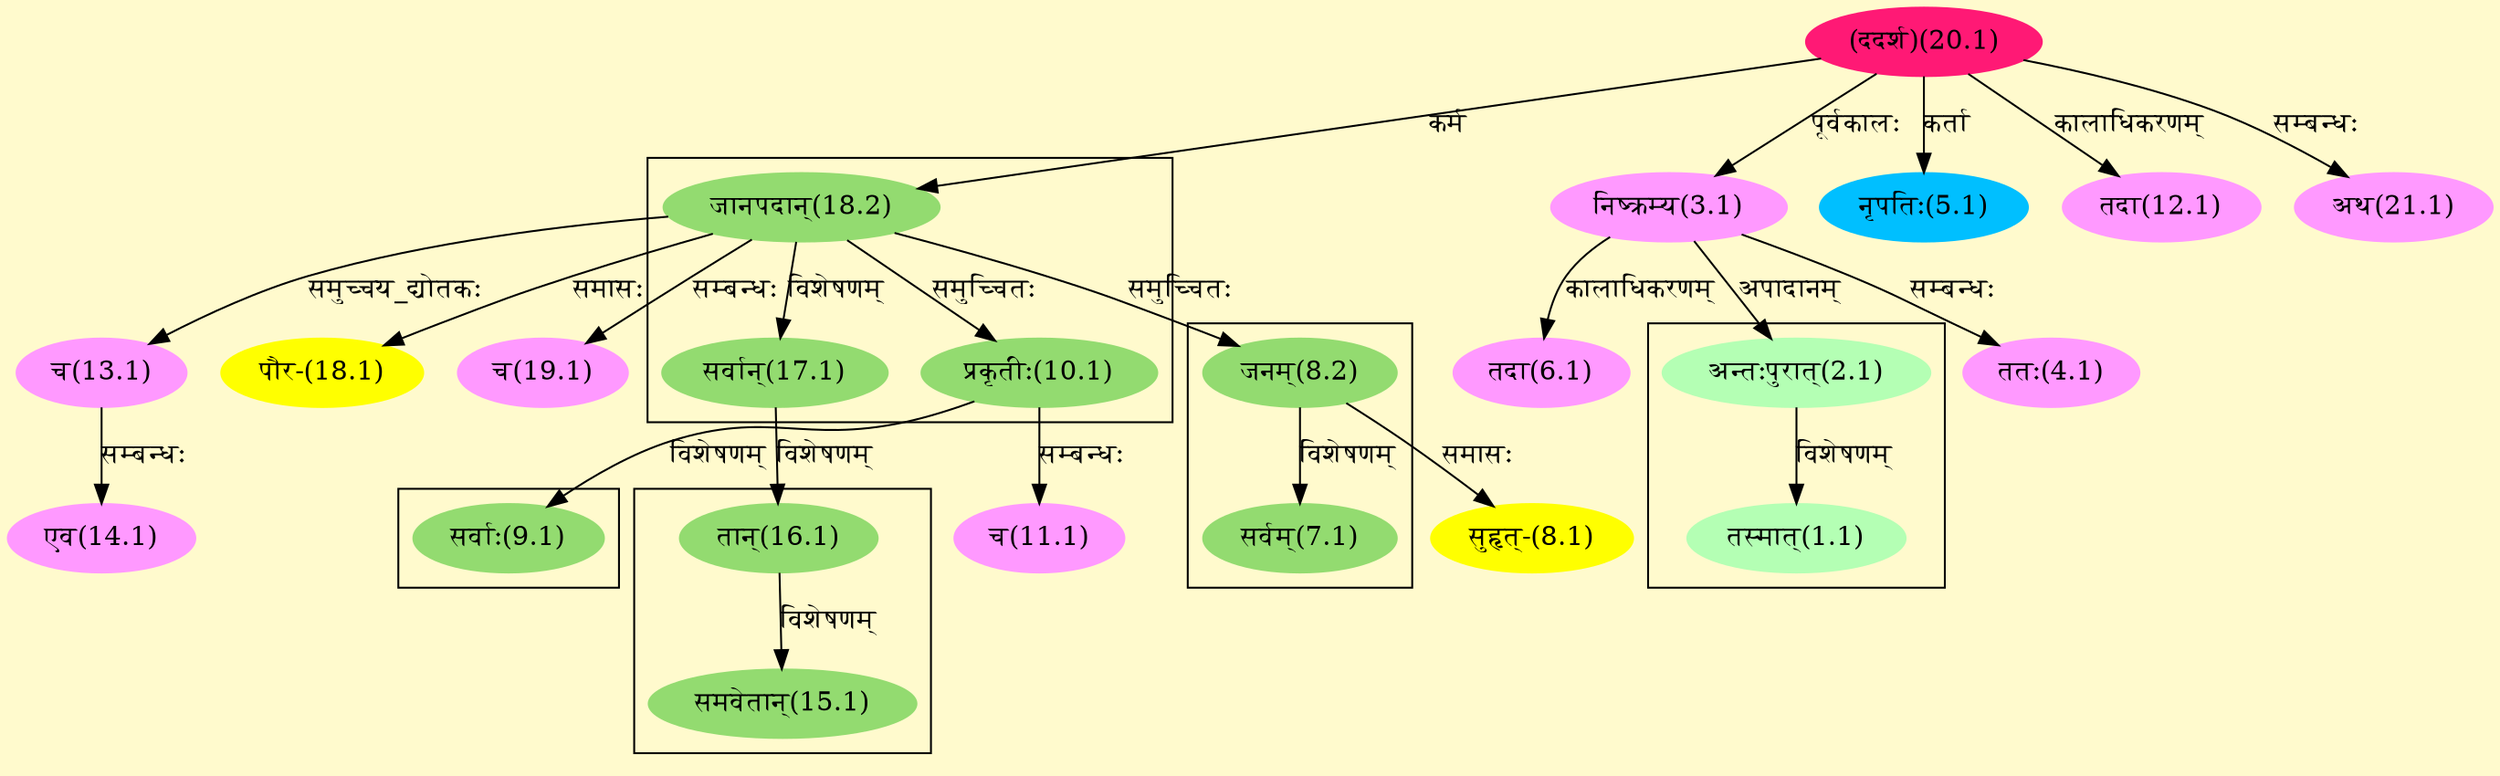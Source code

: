 digraph G{
rankdir=BT;
 compound=true;
 bgcolor="lemonchiffon1";

subgraph cluster_1{
Node1_1 [style=filled, color="#B4FFB4" label = "तस्मात्(1.1)"]
Node2_1 [style=filled, color="#B4FFB4" label = "अन्तःपुरात्(2.1)"]

}

subgraph cluster_2{
Node7_1 [style=filled, color="#93DB70" label = "सर्वम्(7.1)"]
Node8_2 [style=filled, color="#93DB70" label = "जनम्(8.2)"]

}

subgraph cluster_3{
Node8_2 [style=filled, color="#93DB70" label = "जनम्(8.2)"]
Node18_2 [style=filled, color="#93DB70" label = "जानपदान्(18.2)"]
Node10_1 [style=filled, color="#93DB70" label = "प्रकृतीः(10.1)"]
Node17_1 [style=filled, color="#93DB70" label = "सर्वान्(17.1)"]

}

subgraph cluster_4{
Node9_1 [style=filled, color="#93DB70" label = "सर्वाः(9.1)"]
Node10_1 [style=filled, color="#93DB70" label = "प्रकृतीः(10.1)"]

}

subgraph cluster_5{
Node15_1 [style=filled, color="#93DB70" label = "समवेतान्(15.1)"]
Node16_1 [style=filled, color="#93DB70" label = "तान्(16.1)"]

}

subgraph cluster_6{
Node16_1 [style=filled, color="#93DB70" label = "तान्(16.1)"]
Node17_1 [style=filled, color="#93DB70" label = "सर्वान्(17.1)"]

}
Node2_1 [style=filled, color="#B4FFB4" label = "अन्तःपुरात्(2.1)"]
Node3_1 [style=filled, color="#FF99FF" label = "निष्क्रम्य(3.1)"]
Node20_1 [style=filled, color="#FF1975" label = "(ददर्श)(20.1)"]
Node4_1 [style=filled, color="#FF99FF" label = "ततः(4.1)"]
Node5_1 [style=filled, color="#00BFFF" label = "नृपतिः(5.1)"]
Node6_1 [style=filled, color="#FF99FF" label = "तदा(6.1)"]
Node8_1 [style=filled, color="#FFFF00" label = "सुहृत्-(8.1)"]
Node8_2 [style=filled, color="#93DB70" label = "जनम्(8.2)"]
Node11_1 [style=filled, color="#FF99FF" label = "च(11.1)"]
Node10_1 [style=filled, color="#93DB70" label = "प्रकृतीः(10.1)"]
Node12_1 [style=filled, color="#FF99FF" label = "तदा(12.1)"]
Node13_1 [style=filled, color="#FF99FF" label = "च(13.1)"]
Node18_2 [style=filled, color="#93DB70" label = "जानपदान्(18.2)"]
Node14_1 [style=filled, color="#FF99FF" label = "एव(14.1)"]
Node18_1 [style=filled, color="#FFFF00" label = "पौर-(18.1)"]
Node19_1 [style=filled, color="#FF99FF" label = "च(19.1)"]
Node [style=filled, color="" label = "()"]
Node21_1 [style=filled, color="#FF99FF" label = "अथ(21.1)"]
/* Start of Relations section */

Node1_1 -> Node2_1 [  label="विशेषणम्"  dir="back" ]
Node2_1 -> Node3_1 [  label="अपादानम्"  dir="back" ]
Node3_1 -> Node20_1 [  label="पूर्वकालः"  dir="back" ]
Node4_1 -> Node3_1 [  label="सम्बन्धः"  dir="back" ]
Node5_1 -> Node20_1 [  label="कर्ता"  dir="back" ]
Node6_1 -> Node3_1 [  label="कालाधिकरणम्"  dir="back" ]
Node7_1 -> Node8_2 [  label="विशेषणम्"  dir="back" ]
Node8_1 -> Node8_2 [  label="समासः"  dir="back" ]
Node8_2 -> Node18_2 [  label="समुच्चितः"  dir="back" ]
Node9_1 -> Node10_1 [  label="विशेषणम्"  dir="back" ]
Node10_1 -> Node18_2 [  label="समुच्चितः"  dir="back" ]
Node11_1 -> Node10_1 [  label="सम्बन्धः"  dir="back" ]
Node12_1 -> Node20_1 [  label="कालाधिकरणम्"  dir="back" ]
Node13_1 -> Node18_2 [  label="समुच्चय_द्योतकः"  dir="back" ]
Node14_1 -> Node13_1 [  label="सम्बन्धः"  dir="back" ]
Node15_1 -> Node16_1 [  label="विशेषणम्"  dir="back" ]
Node16_1 -> Node17_1 [  label="विशेषणम्"  dir="back" ]
Node17_1 -> Node18_2 [  label="विशेषणम्"  dir="back" ]
Node18_1 -> Node18_2 [  label="समासः"  dir="back" ]
Node18_2 -> Node20_1 [  label="कर्म"  dir="back" ]
Node19_1 -> Node18_2 [  label="सम्बन्धः"  dir="back" ]
Node21_1 -> Node20_1 [  label="सम्बन्धः"  dir="back" ]
}
